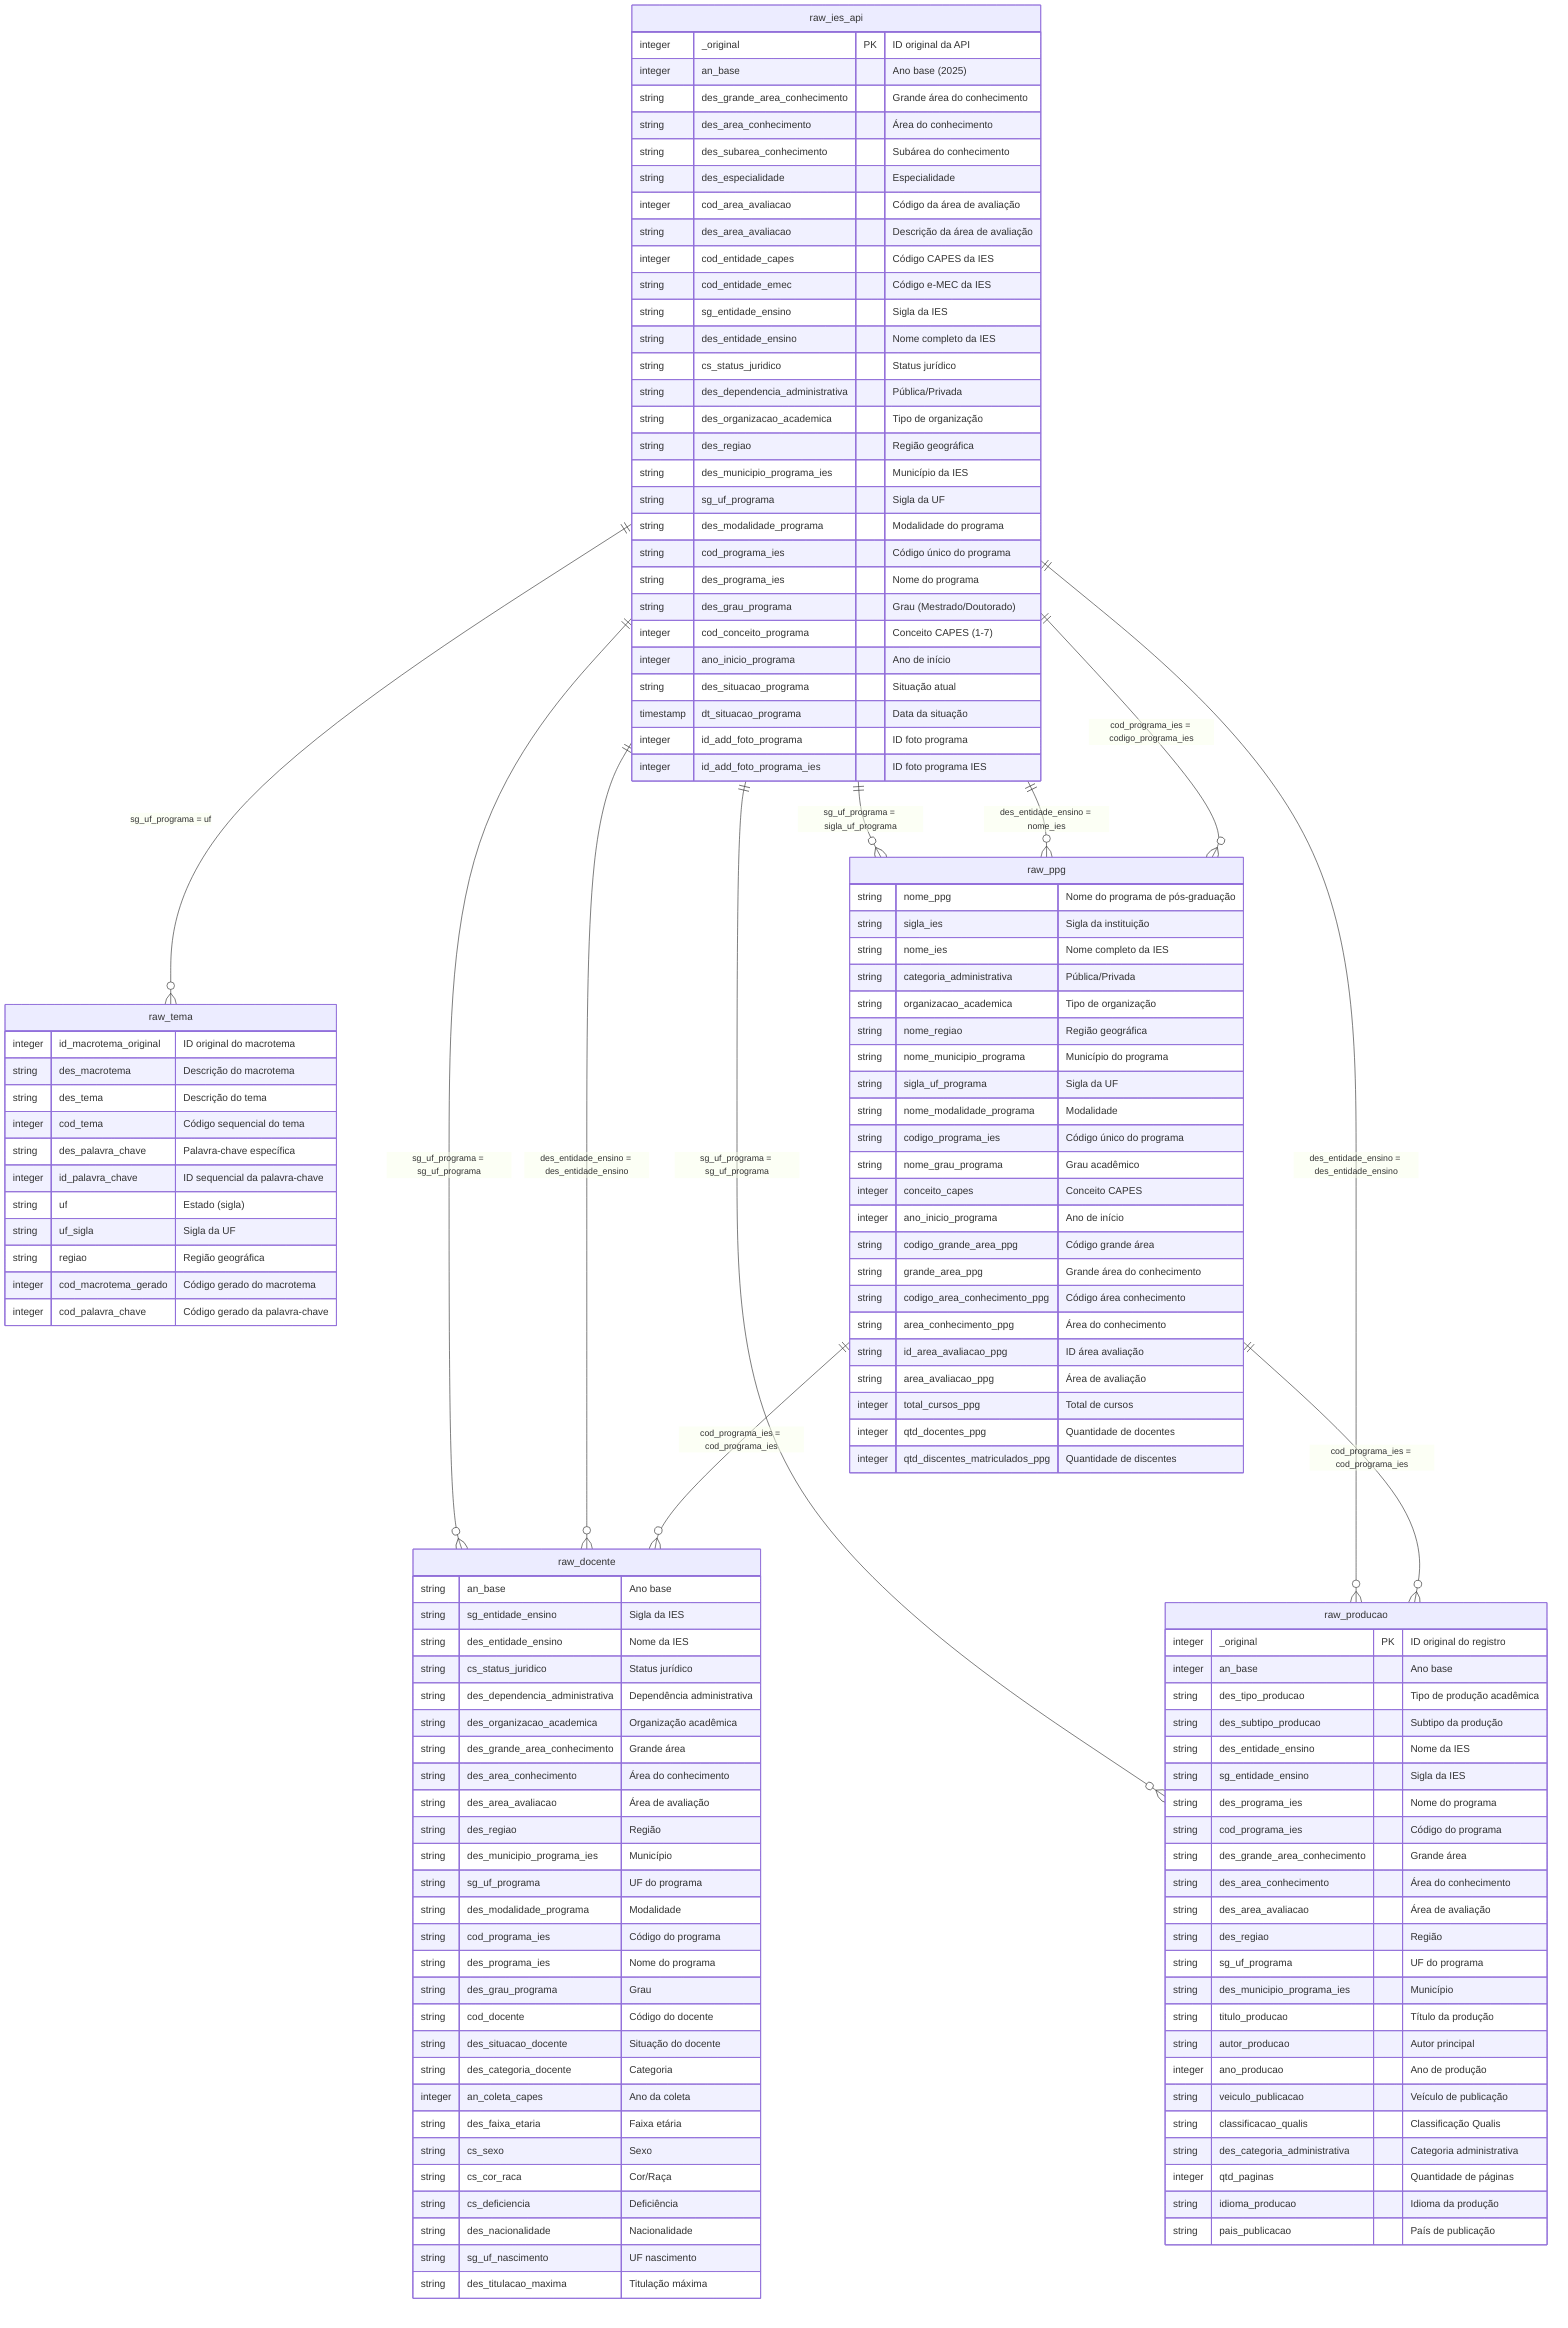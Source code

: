 erDiagram
    %% =============================================
    %% DIAGRAMA DAS TABELAS RAW - DATA WAREHOUSE CAPES
    %% Dados Brutos Padronizados para ETL
    %% =============================================

    raw_ies_api {
        integer _original PK "ID original da API"
        integer an_base "Ano base (2025)"
        string des_grande_area_conhecimento "Grande área do conhecimento"
        string des_area_conhecimento "Área do conhecimento"
        string des_subarea_conhecimento "Subárea do conhecimento"
        string des_especialidade "Especialidade"
        integer cod_area_avaliacao "Código da área de avaliação"
        string des_area_avaliacao "Descrição da área de avaliação"
        integer cod_entidade_capes "Código CAPES da IES"
        string cod_entidade_emec "Código e-MEC da IES"
        string sg_entidade_ensino "Sigla da IES"
        string des_entidade_ensino "Nome completo da IES"
        string cs_status_juridico "Status jurídico"
        string des_dependencia_administrativa "Pública/Privada"
        string des_organizacao_academica "Tipo de organização"
        string des_regiao "Região geográfica"
        string des_municipio_programa_ies "Município da IES"
        string sg_uf_programa "Sigla da UF"
        string des_modalidade_programa "Modalidade do programa"
        string cod_programa_ies "Código único do programa"
        string des_programa_ies "Nome do programa"
        string des_grau_programa "Grau (Mestrado/Doutorado)"
        integer cod_conceito_programa "Conceito CAPES (1-7)"
        integer ano_inicio_programa "Ano de início"
        string des_situacao_programa "Situação atual"
        timestamp dt_situacao_programa "Data da situação"
        integer id_add_foto_programa "ID foto programa"
        integer id_add_foto_programa_ies "ID foto programa IES"
    }

    raw_tema {
        integer id_macrotema_original "ID original do macrotema"
        string des_macrotema "Descrição do macrotema"
        string des_tema "Descrição do tema"
        integer cod_tema "Código sequencial do tema"
        string des_palavra_chave "Palavra-chave específica"
        integer id_palavra_chave "ID sequencial da palavra-chave"
        string uf "Estado (sigla)"
        string uf_sigla "Sigla da UF"
        string regiao "Região geográfica"
        integer cod_macrotema_gerado "Código gerado do macrotema"
        integer cod_palavra_chave "Código gerado da palavra-chave"
    }

    raw_ppg {
        string nome_ppg "Nome do programa de pós-graduação"
        string sigla_ies "Sigla da instituição"
        string nome_ies "Nome completo da IES"
        string categoria_administrativa "Pública/Privada"
        string organizacao_academica "Tipo de organização"
        string nome_regiao "Região geográfica"
        string nome_municipio_programa "Município do programa"
        string sigla_uf_programa "Sigla da UF"
        string nome_modalidade_programa "Modalidade"
        string codigo_programa_ies "Código único do programa"
        string nome_grau_programa "Grau acadêmico"
        integer conceito_capes "Conceito CAPES"
        integer ano_inicio_programa "Ano de início"
        string codigo_grande_area_ppg "Código grande área"
        string grande_area_ppg "Grande área do conhecimento"
        string codigo_area_conhecimento_ppg "Código área conhecimento"
        string area_conhecimento_ppg "Área do conhecimento"
        string id_area_avaliacao_ppg "ID área avaliação"
        string area_avaliacao_ppg "Área de avaliação"
        integer total_cursos_ppg "Total de cursos"
        integer qtd_docentes_ppg "Quantidade de docentes"
        integer qtd_discentes_matriculados_ppg "Quantidade de discentes"
    }

    raw_docente {
        string an_base "Ano base"
        string sg_entidade_ensino "Sigla da IES"
        string des_entidade_ensino "Nome da IES"
        string cs_status_juridico "Status jurídico"
        string des_dependencia_administrativa "Dependência administrativa"
        string des_organizacao_academica "Organização acadêmica"
        string des_grande_area_conhecimento "Grande área"
        string des_area_conhecimento "Área do conhecimento"
        string des_area_avaliacao "Área de avaliação"
        string des_regiao "Região"
        string des_municipio_programa_ies "Município"
        string sg_uf_programa "UF do programa"
        string des_modalidade_programa "Modalidade"
        string cod_programa_ies "Código do programa"
        string des_programa_ies "Nome do programa"
        string des_grau_programa "Grau"
        string cod_docente "Código do docente"
        string des_situacao_docente "Situação do docente"
        string des_categoria_docente "Categoria"
        integer an_coleta_capes "Ano da coleta"
        string des_faixa_etaria "Faixa etária"
        string cs_sexo "Sexo"
        string cs_cor_raca "Cor/Raça"
        string cs_deficiencia "Deficiência"
        string des_nacionalidade "Nacionalidade"
        string sg_uf_nascimento "UF nascimento"
        string des_titulacao_maxima "Titulação máxima"
    }

    raw_producao {
        integer _original PK "ID original do registro"
        integer an_base "Ano base"
        string des_tipo_producao "Tipo de produção acadêmica"
        string des_subtipo_producao "Subtipo da produção"
        string des_entidade_ensino "Nome da IES"
        string sg_entidade_ensino "Sigla da IES"
        string des_programa_ies "Nome do programa"
        string cod_programa_ies "Código do programa"
        string des_grande_area_conhecimento "Grande área"
        string des_area_conhecimento "Área do conhecimento"
        string des_area_avaliacao "Área de avaliação"
        string des_regiao "Região"
        string sg_uf_programa "UF do programa"
        string des_municipio_programa_ies "Município"
        string titulo_producao "Título da produção"
        string autor_producao "Autor principal"
        integer ano_producao "Ano de produção"
        string veiculo_publicacao "Veículo de publicação"
        string classificacao_qualis "Classificação Qualis"
        string des_categoria_administrativa "Categoria administrativa"
        integer qtd_paginas "Quantidade de páginas"
        string idioma_producao "Idioma da produção"
        string pais_publicacao "País de publicação"
    }

    %% =============================================
    %% RELACIONAMENTOS LÓGICOS
    %% (Baseados nos campos em comum para ETL)
    %% =============================================

    %% Relacionamentos por UF
    raw_ies_api ||--o{ raw_tema : "sg_uf_programa = uf"
    raw_ies_api ||--o{ raw_ppg : "sg_uf_programa = sigla_uf_programa"
    raw_ies_api ||--o{ raw_docente : "sg_uf_programa = sg_uf_programa"
    raw_ies_api ||--o{ raw_producao : "sg_uf_programa = sg_uf_programa"

    %% Relacionamentos por IES
    raw_ies_api ||--o{ raw_ppg : "des_entidade_ensino = nome_ies"
    raw_ies_api ||--o{ raw_docente : "des_entidade_ensino = des_entidade_ensino"
    raw_ies_api ||--o{ raw_producao : "des_entidade_ensino = des_entidade_ensino"

    %% Relacionamentos por Programa
    raw_ies_api ||--o{ raw_ppg : "cod_programa_ies = codigo_programa_ies"
    raw_ppg ||--o{ raw_docente : "cod_programa_ies = cod_programa_ies"
    raw_ppg ||--o{ raw_producao : "cod_programa_ies = cod_programa_ies"

    %% =============================================
    %% NOTAS TÉCNICAS
    %% =============================================
    %%{
        note: "Tabelas Raw - Dados Brutos Padronizados"
        note: "• raw_ies_api: 3,568 registros (API CAPES IES)"
        note: "• raw_tema: 5,987 registros (Excel + desnormalização)"
        note: "• raw_ppg: Programas pós-graduação (CSV 2024)"
        note: "• raw_docente: ~100k+ docentes (CSV CAPES)"
        note: "• raw_producao: Artigos periódicos (API CAPES)"
        note: ""
        note: "Padronização Aplicada:"
        note: "• codigo → cod"
        note: "• nome_ → des_"
        note: "• ds_ → des_"
        note: "• cd_ → cod_"
        note: "• _id → _original"
        note: "• quantidade → qtd"
        note: "• Snake_case, sem acentos"
        note: ""
        note: "Relacionamentos para ETL:"
        note: "• Por UF (sg_uf_programa, uf, sigla_uf_programa)"
        note: "• Por IES (des_entidade_ensino, nome_ies)"
        note: "• Por Programa (cod_programa_ies, codigo_programa_ies)"
        note: "• Por Região (des_regiao, nome_regiao, regiao)"
    %%}